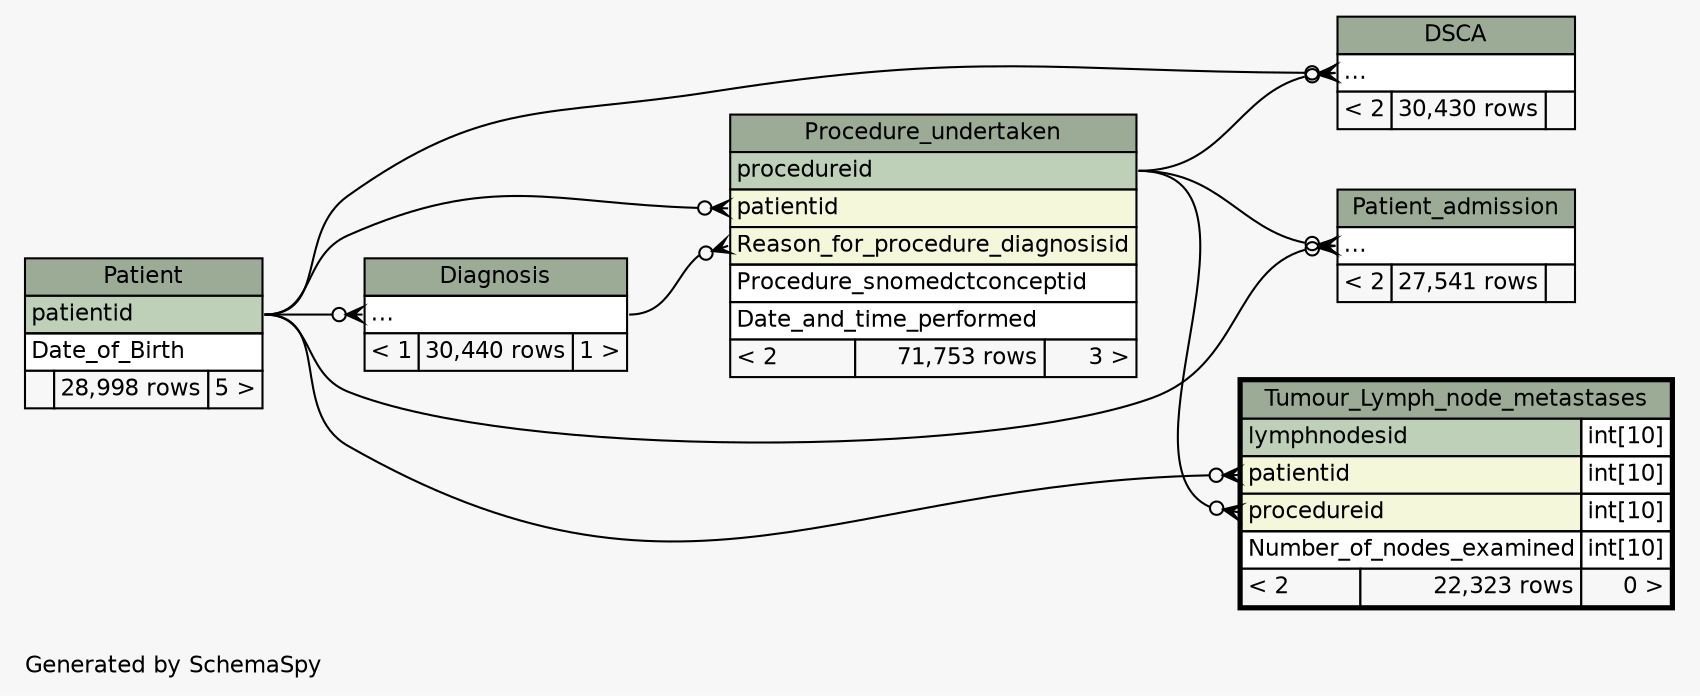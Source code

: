 // dot 2.28.0 on Mac OS X 10.8.1
// SchemaSpy rev 590
digraph "twoDegreesRelationshipsDiagram" {
  graph [
    rankdir="RL"
    bgcolor="#f7f7f7"
    label="\nGenerated by SchemaSpy"
    labeljust="l"
    nodesep="0.18"
    ranksep="0.46"
    fontname="Helvetica"
    fontsize="11"
  ];
  node [
    fontname="Helvetica"
    fontsize="11"
    shape="plaintext"
  ];
  edge [
    arrowsize="0.8"
  ];
  "Diagnosis":"elipses":w -> "Patient":"patientid":e [arrowhead=none dir=back arrowtail=crowodot];
  "DSCA":"elipses":w -> "Patient":"patientid":e [arrowhead=none dir=back arrowtail=crowodot];
  "DSCA":"elipses":w -> "Procedure_undertaken":"procedureid":e [arrowhead=none dir=back arrowtail=crowodot];
  "Patient_admission":"elipses":w -> "Patient":"patientid":e [arrowhead=none dir=back arrowtail=crowodot];
  "Patient_admission":"elipses":w -> "Procedure_undertaken":"procedureid":e [arrowhead=none dir=back arrowtail=crowodot];
  "Procedure_undertaken":"patientid":w -> "Patient":"patientid":e [arrowhead=none dir=back arrowtail=crowodot];
  "Procedure_undertaken":"Reason_for_procedure_diagnosisid":w -> "Diagnosis":"elipses":e [arrowhead=none dir=back arrowtail=crowodot];
  "Tumour_Lymph_node_metastases":"patientid":w -> "Patient":"patientid":e [arrowhead=none dir=back arrowtail=crowodot];
  "Tumour_Lymph_node_metastases":"procedureid":w -> "Procedure_undertaken":"procedureid":e [arrowhead=none dir=back arrowtail=crowodot];
  "Diagnosis" [
    label=<
    <TABLE BORDER="0" CELLBORDER="1" CELLSPACING="0" BGCOLOR="#ffffff">
      <TR><TD COLSPAN="3" BGCOLOR="#9bab96" ALIGN="CENTER">Diagnosis</TD></TR>
      <TR><TD PORT="elipses" COLSPAN="3" ALIGN="LEFT">...</TD></TR>
      <TR><TD ALIGN="LEFT" BGCOLOR="#f7f7f7">&lt; 1</TD><TD ALIGN="RIGHT" BGCOLOR="#f7f7f7">30,440 rows</TD><TD ALIGN="RIGHT" BGCOLOR="#f7f7f7">1 &gt;</TD></TR>
    </TABLE>>
    URL="Diagnosis.html"
    tooltip="Diagnosis"
  ];
  "DSCA" [
    label=<
    <TABLE BORDER="0" CELLBORDER="1" CELLSPACING="0" BGCOLOR="#ffffff">
      <TR><TD COLSPAN="3" BGCOLOR="#9bab96" ALIGN="CENTER">DSCA</TD></TR>
      <TR><TD PORT="elipses" COLSPAN="3" ALIGN="LEFT">...</TD></TR>
      <TR><TD ALIGN="LEFT" BGCOLOR="#f7f7f7">&lt; 2</TD><TD ALIGN="RIGHT" BGCOLOR="#f7f7f7">30,430 rows</TD><TD ALIGN="RIGHT" BGCOLOR="#f7f7f7">  </TD></TR>
    </TABLE>>
    URL="DSCA.html"
    tooltip="DSCA"
  ];
  "Patient" [
    label=<
    <TABLE BORDER="0" CELLBORDER="1" CELLSPACING="0" BGCOLOR="#ffffff">
      <TR><TD COLSPAN="3" BGCOLOR="#9bab96" ALIGN="CENTER">Patient</TD></TR>
      <TR><TD PORT="patientid" COLSPAN="3" BGCOLOR="#bed1b8" ALIGN="LEFT">patientid</TD></TR>
      <TR><TD PORT="Date_of_Birth" COLSPAN="3" ALIGN="LEFT">Date_of_Birth</TD></TR>
      <TR><TD ALIGN="LEFT" BGCOLOR="#f7f7f7">  </TD><TD ALIGN="RIGHT" BGCOLOR="#f7f7f7">28,998 rows</TD><TD ALIGN="RIGHT" BGCOLOR="#f7f7f7">5 &gt;</TD></TR>
    </TABLE>>
    URL="Patient.html"
    tooltip="Patient"
  ];
  "Patient_admission" [
    label=<
    <TABLE BORDER="0" CELLBORDER="1" CELLSPACING="0" BGCOLOR="#ffffff">
      <TR><TD COLSPAN="3" BGCOLOR="#9bab96" ALIGN="CENTER">Patient_admission</TD></TR>
      <TR><TD PORT="elipses" COLSPAN="3" ALIGN="LEFT">...</TD></TR>
      <TR><TD ALIGN="LEFT" BGCOLOR="#f7f7f7">&lt; 2</TD><TD ALIGN="RIGHT" BGCOLOR="#f7f7f7">27,541 rows</TD><TD ALIGN="RIGHT" BGCOLOR="#f7f7f7">  </TD></TR>
    </TABLE>>
    URL="Patient_admission.html"
    tooltip="Patient_admission"
  ];
  "Procedure_undertaken" [
    label=<
    <TABLE BORDER="0" CELLBORDER="1" CELLSPACING="0" BGCOLOR="#ffffff">
      <TR><TD COLSPAN="3" BGCOLOR="#9bab96" ALIGN="CENTER">Procedure_undertaken</TD></TR>
      <TR><TD PORT="procedureid" COLSPAN="3" BGCOLOR="#bed1b8" ALIGN="LEFT">procedureid</TD></TR>
      <TR><TD PORT="patientid" COLSPAN="3" BGCOLOR="#f4f7da" ALIGN="LEFT">patientid</TD></TR>
      <TR><TD PORT="Reason_for_procedure_diagnosisid" COLSPAN="3" BGCOLOR="#f4f7da" ALIGN="LEFT">Reason_for_procedure_diagnosisid</TD></TR>
      <TR><TD PORT="Procedure_snomedctconceptid" COLSPAN="3" ALIGN="LEFT">Procedure_snomedctconceptid</TD></TR>
      <TR><TD PORT="Date_and_time_performed" COLSPAN="3" ALIGN="LEFT">Date_and_time_performed</TD></TR>
      <TR><TD ALIGN="LEFT" BGCOLOR="#f7f7f7">&lt; 2</TD><TD ALIGN="RIGHT" BGCOLOR="#f7f7f7">71,753 rows</TD><TD ALIGN="RIGHT" BGCOLOR="#f7f7f7">3 &gt;</TD></TR>
    </TABLE>>
    URL="Procedure_undertaken.html"
    tooltip="Procedure_undertaken"
  ];
  "Tumour_Lymph_node_metastases" [
    label=<
    <TABLE BORDER="2" CELLBORDER="1" CELLSPACING="0" BGCOLOR="#ffffff">
      <TR><TD COLSPAN="3" BGCOLOR="#9bab96" ALIGN="CENTER">Tumour_Lymph_node_metastases</TD></TR>
      <TR><TD PORT="lymphnodesid" COLSPAN="2" BGCOLOR="#bed1b8" ALIGN="LEFT">lymphnodesid</TD><TD PORT="lymphnodesid.type" ALIGN="LEFT">int[10]</TD></TR>
      <TR><TD PORT="patientid" COLSPAN="2" BGCOLOR="#f4f7da" ALIGN="LEFT">patientid</TD><TD PORT="patientid.type" ALIGN="LEFT">int[10]</TD></TR>
      <TR><TD PORT="procedureid" COLSPAN="2" BGCOLOR="#f4f7da" ALIGN="LEFT">procedureid</TD><TD PORT="procedureid.type" ALIGN="LEFT">int[10]</TD></TR>
      <TR><TD PORT="Number_of_nodes_examined" COLSPAN="2" ALIGN="LEFT">Number_of_nodes_examined</TD><TD PORT="Number_of_nodes_examined.type" ALIGN="LEFT">int[10]</TD></TR>
      <TR><TD ALIGN="LEFT" BGCOLOR="#f7f7f7">&lt; 2</TD><TD ALIGN="RIGHT" BGCOLOR="#f7f7f7">22,323 rows</TD><TD ALIGN="RIGHT" BGCOLOR="#f7f7f7">0 &gt;</TD></TR>
    </TABLE>>
    URL="Tumour_Lymph_node_metastases.html"
    tooltip="Tumour_Lymph_node_metastases"
  ];
}
